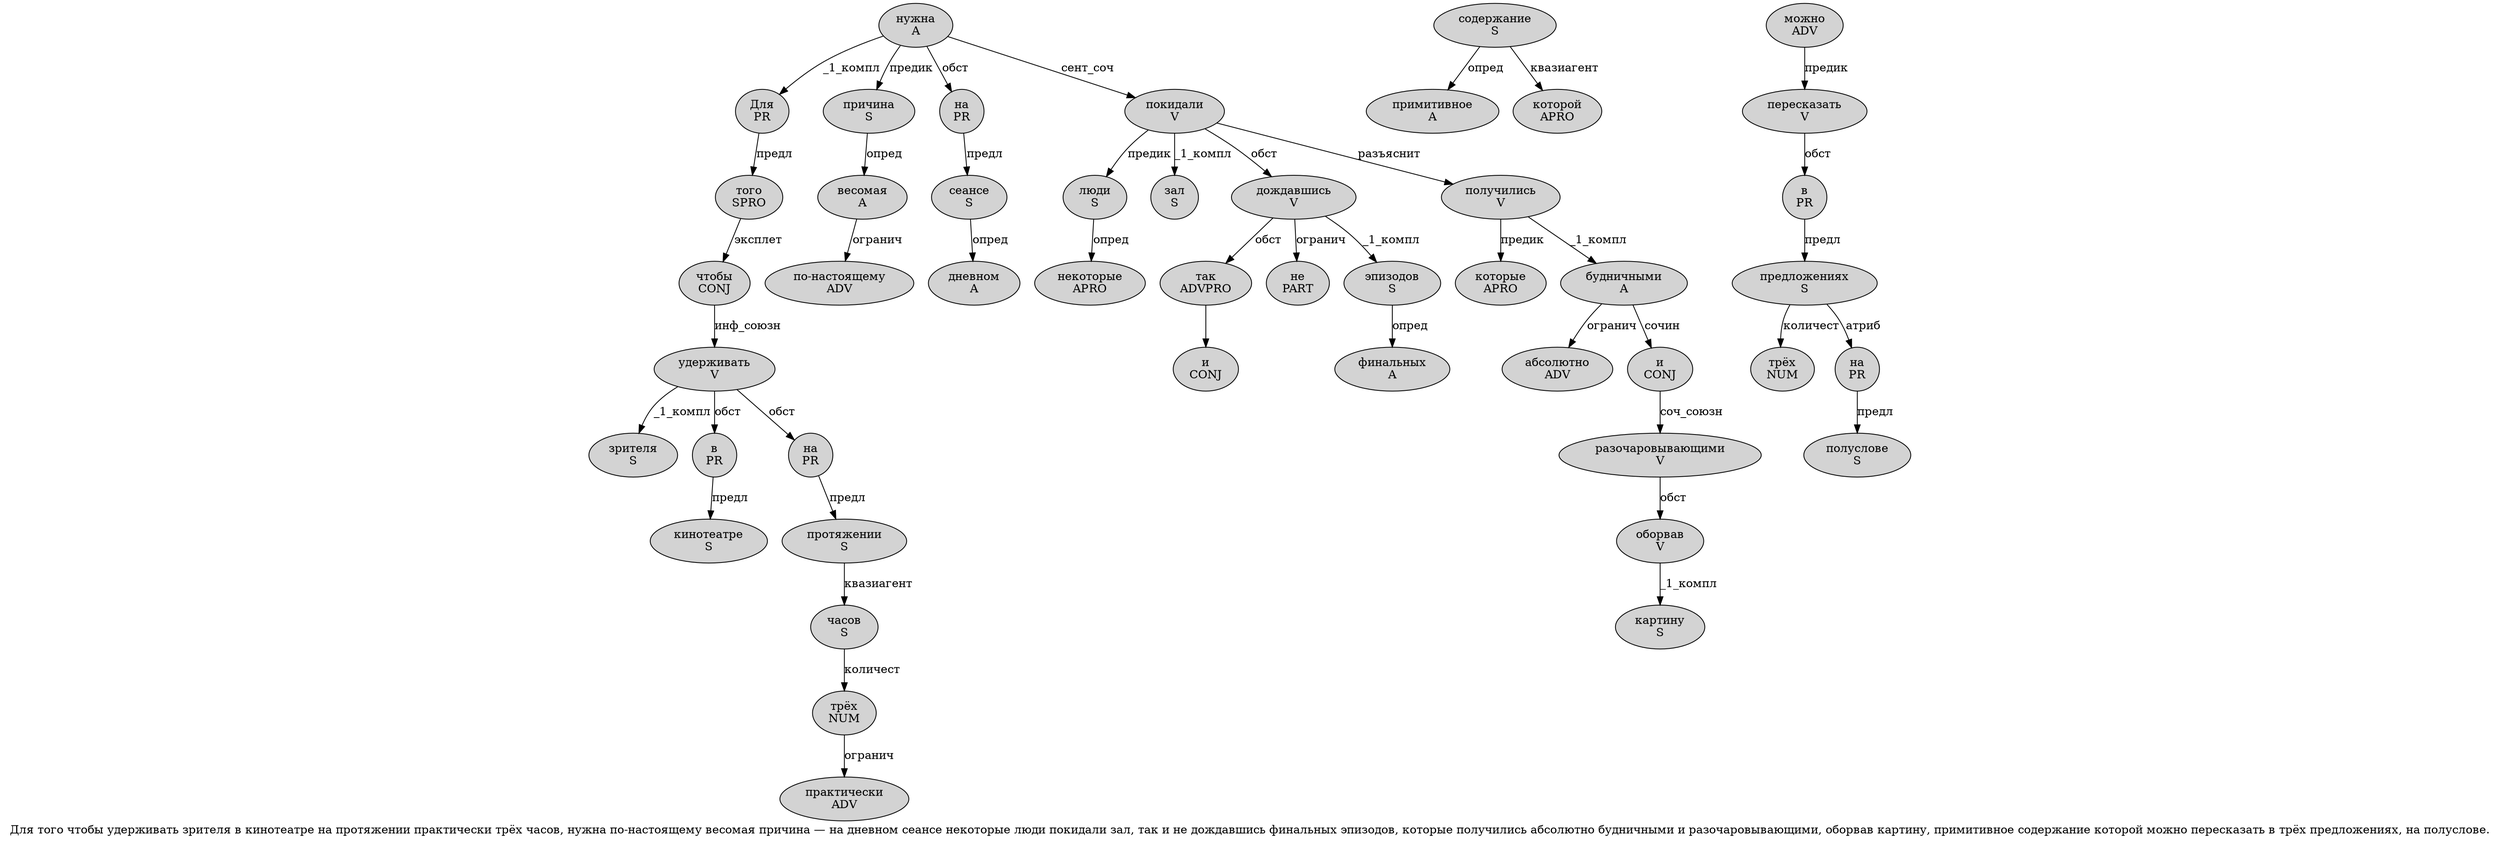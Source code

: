 digraph SENTENCE_2703 {
	graph [label="Для того чтобы удерживать зрителя в кинотеатре на протяжении практически трёх часов, нужна по-настоящему весомая причина — на дневном сеансе некоторые люди покидали зал, так и не дождавшись финальных эпизодов, которые получились абсолютно будничными и разочаровывающими, оборвав картину, примитивное содержание которой можно пересказать в трёх предложениях, на полуслове."]
	node [style=filled]
		0 [label="Для
PR" color="" fillcolor=lightgray penwidth=1 shape=ellipse]
		1 [label="того
SPRO" color="" fillcolor=lightgray penwidth=1 shape=ellipse]
		2 [label="чтобы
CONJ" color="" fillcolor=lightgray penwidth=1 shape=ellipse]
		3 [label="удерживать
V" color="" fillcolor=lightgray penwidth=1 shape=ellipse]
		4 [label="зрителя
S" color="" fillcolor=lightgray penwidth=1 shape=ellipse]
		5 [label="в
PR" color="" fillcolor=lightgray penwidth=1 shape=ellipse]
		6 [label="кинотеатре
S" color="" fillcolor=lightgray penwidth=1 shape=ellipse]
		7 [label="на
PR" color="" fillcolor=lightgray penwidth=1 shape=ellipse]
		8 [label="протяжении
S" color="" fillcolor=lightgray penwidth=1 shape=ellipse]
		9 [label="практически
ADV" color="" fillcolor=lightgray penwidth=1 shape=ellipse]
		10 [label="трёх
NUM" color="" fillcolor=lightgray penwidth=1 shape=ellipse]
		11 [label="часов
S" color="" fillcolor=lightgray penwidth=1 shape=ellipse]
		13 [label="нужна
A" color="" fillcolor=lightgray penwidth=1 shape=ellipse]
		14 [label="по-настоящему
ADV" color="" fillcolor=lightgray penwidth=1 shape=ellipse]
		15 [label="весомая
A" color="" fillcolor=lightgray penwidth=1 shape=ellipse]
		16 [label="причина
S" color="" fillcolor=lightgray penwidth=1 shape=ellipse]
		18 [label="на
PR" color="" fillcolor=lightgray penwidth=1 shape=ellipse]
		19 [label="дневном
A" color="" fillcolor=lightgray penwidth=1 shape=ellipse]
		20 [label="сеансе
S" color="" fillcolor=lightgray penwidth=1 shape=ellipse]
		21 [label="некоторые
APRO" color="" fillcolor=lightgray penwidth=1 shape=ellipse]
		22 [label="люди
S" color="" fillcolor=lightgray penwidth=1 shape=ellipse]
		23 [label="покидали
V" color="" fillcolor=lightgray penwidth=1 shape=ellipse]
		24 [label="зал
S" color="" fillcolor=lightgray penwidth=1 shape=ellipse]
		26 [label="так
ADVPRO" color="" fillcolor=lightgray penwidth=1 shape=ellipse]
		27 [label="и
CONJ" color="" fillcolor=lightgray penwidth=1 shape=ellipse]
		28 [label="не
PART" color="" fillcolor=lightgray penwidth=1 shape=ellipse]
		29 [label="дождавшись
V" color="" fillcolor=lightgray penwidth=1 shape=ellipse]
		30 [label="финальных
A" color="" fillcolor=lightgray penwidth=1 shape=ellipse]
		31 [label="эпизодов
S" color="" fillcolor=lightgray penwidth=1 shape=ellipse]
		33 [label="которые
APRO" color="" fillcolor=lightgray penwidth=1 shape=ellipse]
		34 [label="получились
V" color="" fillcolor=lightgray penwidth=1 shape=ellipse]
		35 [label="абсолютно
ADV" color="" fillcolor=lightgray penwidth=1 shape=ellipse]
		36 [label="будничными
A" color="" fillcolor=lightgray penwidth=1 shape=ellipse]
		37 [label="и
CONJ" color="" fillcolor=lightgray penwidth=1 shape=ellipse]
		38 [label="разочаровывающими
V" color="" fillcolor=lightgray penwidth=1 shape=ellipse]
		40 [label="оборвав
V" color="" fillcolor=lightgray penwidth=1 shape=ellipse]
		41 [label="картину
S" color="" fillcolor=lightgray penwidth=1 shape=ellipse]
		43 [label="примитивное
A" color="" fillcolor=lightgray penwidth=1 shape=ellipse]
		44 [label="содержание
S" color="" fillcolor=lightgray penwidth=1 shape=ellipse]
		45 [label="которой
APRO" color="" fillcolor=lightgray penwidth=1 shape=ellipse]
		46 [label="можно
ADV" color="" fillcolor=lightgray penwidth=1 shape=ellipse]
		47 [label="пересказать
V" color="" fillcolor=lightgray penwidth=1 shape=ellipse]
		48 [label="в
PR" color="" fillcolor=lightgray penwidth=1 shape=ellipse]
		49 [label="трёх
NUM" color="" fillcolor=lightgray penwidth=1 shape=ellipse]
		50 [label="предложениях
S" color="" fillcolor=lightgray penwidth=1 shape=ellipse]
		52 [label="на
PR" color="" fillcolor=lightgray penwidth=1 shape=ellipse]
		53 [label="полуслове
S" color="" fillcolor=lightgray penwidth=1 shape=ellipse]
			16 -> 15 [label="опред"]
			36 -> 35 [label="огранич"]
			36 -> 37 [label="сочин"]
			20 -> 19 [label="опред"]
			48 -> 50 [label="предл"]
			37 -> 38 [label="соч_союзн"]
			34 -> 33 [label="предик"]
			34 -> 36 [label="_1_компл"]
			10 -> 9 [label="огранич"]
			40 -> 41 [label="_1_компл"]
			38 -> 40 [label="обст"]
			29 -> 26 [label="обст"]
			29 -> 28 [label="огранич"]
			29 -> 31 [label="_1_компл"]
			3 -> 4 [label="_1_компл"]
			3 -> 5 [label="обст"]
			3 -> 7 [label="обст"]
			44 -> 43 [label="опред"]
			44 -> 45 [label="квазиагент"]
			0 -> 1 [label="предл"]
			46 -> 47 [label="предик"]
			2 -> 3 [label="инф_союзн"]
			5 -> 6 [label="предл"]
			8 -> 11 [label="квазиагент"]
			26 -> 27
			7 -> 8 [label="предл"]
			52 -> 53 [label="предл"]
			18 -> 20 [label="предл"]
			47 -> 48 [label="обст"]
			1 -> 2 [label="эксплет"]
			11 -> 10 [label="количест"]
			22 -> 21 [label="опред"]
			13 -> 0 [label="_1_компл"]
			13 -> 16 [label="предик"]
			13 -> 18 [label="обст"]
			13 -> 23 [label="сент_соч"]
			50 -> 49 [label="количест"]
			50 -> 52 [label="атриб"]
			15 -> 14 [label="огранич"]
			31 -> 30 [label="опред"]
			23 -> 22 [label="предик"]
			23 -> 24 [label="_1_компл"]
			23 -> 29 [label="обст"]
			23 -> 34 [label="разъяснит"]
}